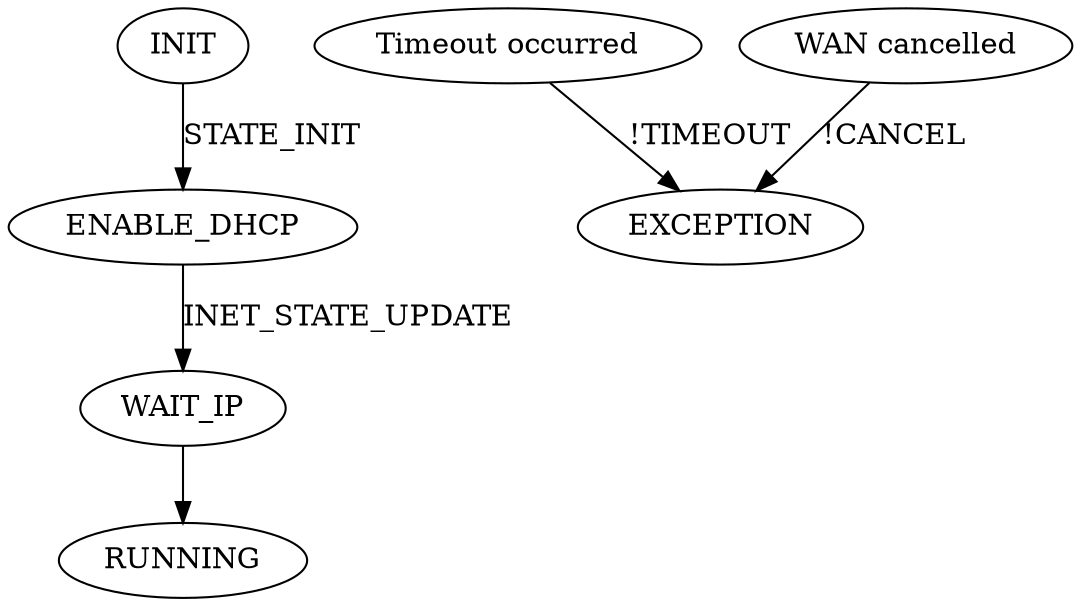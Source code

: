 digraph {
    INIT[init=true];
    INIT -> ENABLE_DHCP [label="STATE_INIT"];
    ENABLE_DHCP -> WAIT_IP [label="INET_STATE_UPDATE"];
    WAIT_IP -> RUNNING;

    TIMEOUT_EX[label="Timeout occurred"];
    CANCEL_EX[label="WAN cancelled"];

    TIMEOUT_EX -> EXCEPTION [label="!TIMEOUT"];
    CANCEL_EX -> EXCEPTION [label="!CANCEL"];
}
